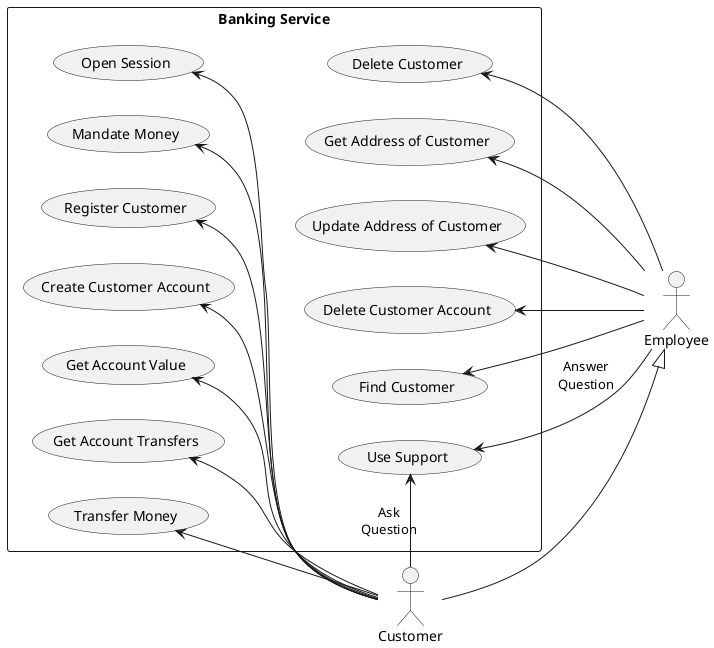 @startuml

left to right direction
skinparam monochrome true

actor "Customer" as c
actor "Employee" as e

e <|-up- c

'entity "Chat" as chat


rectangle "Banking Service" as Banking {

  usecase "Register Customer" as uc11
  usecase "Find Customer" as uc12
  usecase "Delete Customer" as uc13
  usecase "Get Address of Customer" as uc14
  usecase "Update Address of Customer" as uc15
  usecase "Create Customer Account" as uc16
  usecase "Delete Customer Account" as uc17

  usecase "Open Session" as uc21

  usecase "Use Support" as uc31


  usecase "Get Account Value" as uc41
  usecase "Get Account Transfers" as uc42
  usecase "Transfer Money" as uc43
  usecase "Mandate Money" as uc44



}

' Customer Service
uc11 <-- c
uc16 <-- c

e --> uc12
e --> uc13
e --> uc14
e --> uc15
e --> uc17


' Session Service
uc21 <-- c


' Support Service
'uc31 --> chat
uc31 <-- c : Ask\nQuestion
e --> uc31 : Answer\nQuestion


' Banking Service
uc41 <-- c
uc42 <-- c
uc43 <-- c
uc44 <-- c

' Layout
uc21 -[hidden]-> uc12
uc21 -[hidden]-> uc13
uc21 -[hidden]-> uc14
uc21 -[hidden]-> uc15
uc21 -[hidden]-> uc17
uc44 -[hidden]-> uc31
'e -[hidden]> chat
'chat -[hidden]> c

@enduml